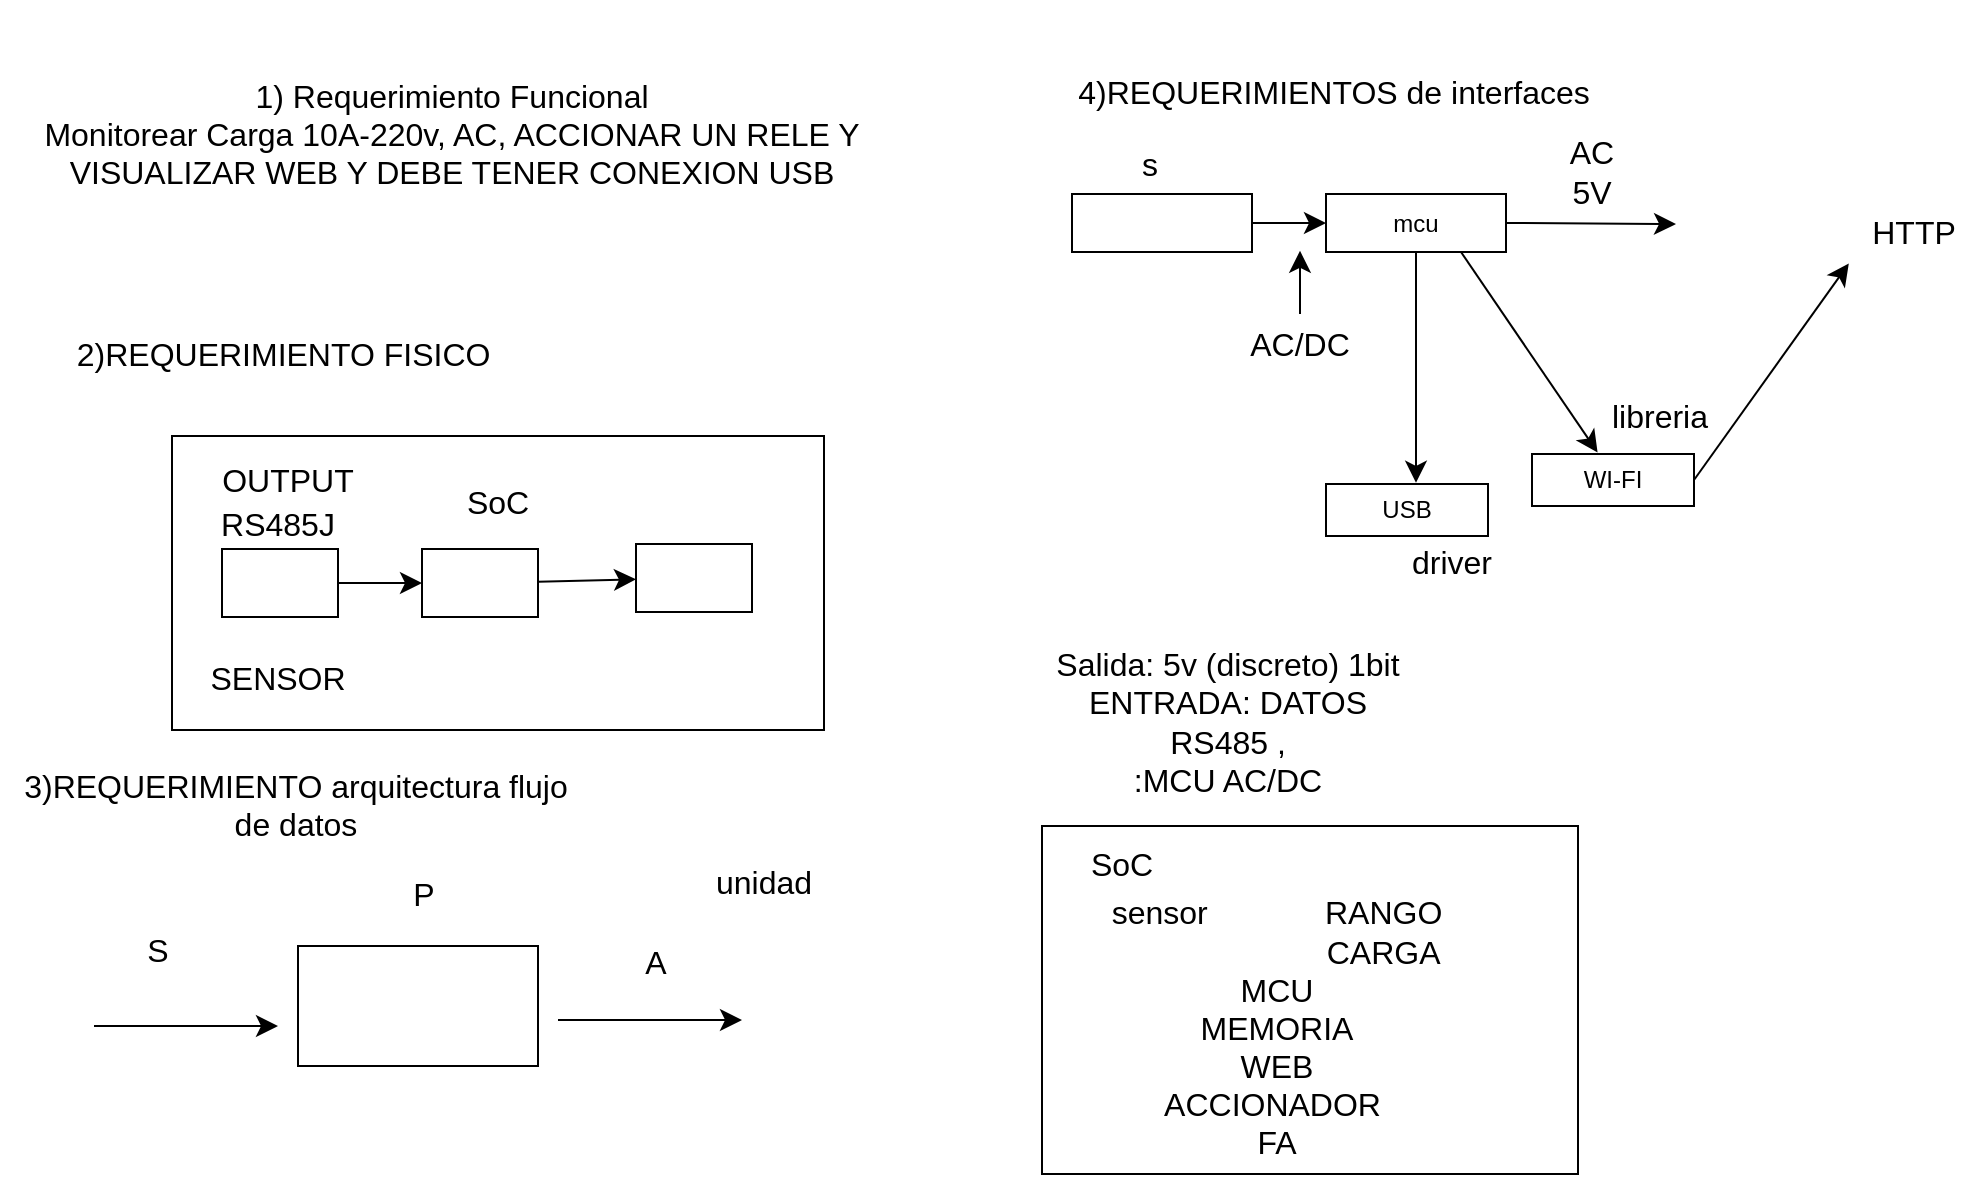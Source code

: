<mxfile version="24.7.0" type="github" pages="2">
  <diagram name="Página-1" id="2UYn3rsf6c--NWoE44eR">
    <mxGraphModel dx="1450" dy="1007" grid="0" gridSize="10" guides="1" tooltips="1" connect="1" arrows="1" fold="1" page="0" pageScale="1" pageWidth="827" pageHeight="1169" math="0" shadow="0">
      <root>
        <mxCell id="0" />
        <mxCell id="1" parent="0" />
        <mxCell id="fvo-ITZ8MycA1NzdALx_-41" value="" style="rounded=0;whiteSpace=wrap;html=1;" vertex="1" parent="1">
          <mxGeometry x="257" y="248" width="268" height="174" as="geometry" />
        </mxCell>
        <mxCell id="fvo-ITZ8MycA1NzdALx_-1" value="1) Requerimiento Funcional&lt;div&gt;Monitorear Carga 10A-220v, AC, ACCIONAR UN RELE Y VISUALIZAR WEB Y DEBE TENER CONEXION USB&lt;/div&gt;" style="text;html=1;align=center;verticalAlign=middle;whiteSpace=wrap;rounded=0;fontSize=16;" vertex="1" parent="1">
          <mxGeometry x="-264" y="-165" width="452" height="134" as="geometry" />
        </mxCell>
        <mxCell id="fvo-ITZ8MycA1NzdALx_-2" value="2)REQUERIMIENTO FISICO&amp;nbsp;&lt;div&gt;&lt;br&gt;&lt;/div&gt;" style="text;html=1;align=center;verticalAlign=middle;whiteSpace=wrap;rounded=0;fontSize=16;" vertex="1" parent="1">
          <mxGeometry x="-258" y="-5" width="276" height="53" as="geometry" />
        </mxCell>
        <mxCell id="fvo-ITZ8MycA1NzdALx_-3" value="" style="rounded=0;whiteSpace=wrap;html=1;" vertex="1" parent="1">
          <mxGeometry x="-178" y="53" width="326" height="147" as="geometry" />
        </mxCell>
        <mxCell id="fvo-ITZ8MycA1NzdALx_-4" value="OUTPUT" style="text;html=1;align=center;verticalAlign=middle;whiteSpace=wrap;rounded=0;fontSize=16;" vertex="1" parent="1">
          <mxGeometry x="-158" y="60" width="76" height="30" as="geometry" />
        </mxCell>
        <mxCell id="fvo-ITZ8MycA1NzdALx_-9" style="edgeStyle=none;curved=1;rounded=0;orthogonalLoop=1;jettySize=auto;html=1;fontSize=12;startSize=8;endSize=8;" edge="1" parent="1" source="fvo-ITZ8MycA1NzdALx_-5" target="fvo-ITZ8MycA1NzdALx_-6">
          <mxGeometry relative="1" as="geometry" />
        </mxCell>
        <mxCell id="fvo-ITZ8MycA1NzdALx_-5" value="" style="rounded=0;whiteSpace=wrap;html=1;" vertex="1" parent="1">
          <mxGeometry x="-153" y="109.5" width="58" height="34" as="geometry" />
        </mxCell>
        <mxCell id="fvo-ITZ8MycA1NzdALx_-10" style="edgeStyle=none;curved=1;rounded=0;orthogonalLoop=1;jettySize=auto;html=1;fontSize=12;startSize=8;endSize=8;" edge="1" parent="1" source="fvo-ITZ8MycA1NzdALx_-6" target="fvo-ITZ8MycA1NzdALx_-7">
          <mxGeometry relative="1" as="geometry" />
        </mxCell>
        <mxCell id="fvo-ITZ8MycA1NzdALx_-6" value="" style="rounded=0;whiteSpace=wrap;html=1;" vertex="1" parent="1">
          <mxGeometry x="-53" y="109.5" width="58" height="34" as="geometry" />
        </mxCell>
        <mxCell id="fvo-ITZ8MycA1NzdALx_-7" value="" style="rounded=0;whiteSpace=wrap;html=1;" vertex="1" parent="1">
          <mxGeometry x="54" y="107" width="58" height="34" as="geometry" />
        </mxCell>
        <mxCell id="fvo-ITZ8MycA1NzdALx_-8" value="SENSOR" style="text;html=1;align=center;verticalAlign=middle;whiteSpace=wrap;rounded=0;fontSize=16;" vertex="1" parent="1">
          <mxGeometry x="-155" y="159" width="60" height="30" as="geometry" />
        </mxCell>
        <mxCell id="fvo-ITZ8MycA1NzdALx_-11" value="RS485J" style="text;html=1;align=center;verticalAlign=middle;whiteSpace=wrap;rounded=0;fontSize=16;" vertex="1" parent="1">
          <mxGeometry x="-155" y="82" width="60" height="30" as="geometry" />
        </mxCell>
        <mxCell id="fvo-ITZ8MycA1NzdALx_-12" value="SoC" style="text;html=1;align=center;verticalAlign=middle;whiteSpace=wrap;rounded=0;fontSize=16;" vertex="1" parent="1">
          <mxGeometry x="-45" y="71" width="60" height="30" as="geometry" />
        </mxCell>
        <mxCell id="fvo-ITZ8MycA1NzdALx_-13" value="3)REQUERIMIENTO arquitectura flujo de datos&lt;div&gt;&lt;br&gt;&lt;/div&gt;" style="text;html=1;align=center;verticalAlign=middle;whiteSpace=wrap;rounded=0;fontSize=16;" vertex="1" parent="1">
          <mxGeometry x="-254" y="220" width="276" height="53" as="geometry" />
        </mxCell>
        <mxCell id="fvo-ITZ8MycA1NzdALx_-14" value="" style="rounded=0;whiteSpace=wrap;html=1;" vertex="1" parent="1">
          <mxGeometry x="-115" y="308" width="120" height="60" as="geometry" />
        </mxCell>
        <mxCell id="fvo-ITZ8MycA1NzdALx_-15" value="" style="endArrow=classic;html=1;rounded=0;fontSize=12;startSize=8;endSize=8;curved=1;" edge="1" parent="1">
          <mxGeometry width="50" height="50" relative="1" as="geometry">
            <mxPoint x="-217" y="348" as="sourcePoint" />
            <mxPoint x="-125" y="348" as="targetPoint" />
          </mxGeometry>
        </mxCell>
        <mxCell id="fvo-ITZ8MycA1NzdALx_-16" value="" style="endArrow=classic;html=1;rounded=0;fontSize=12;startSize=8;endSize=8;curved=1;" edge="1" parent="1">
          <mxGeometry width="50" height="50" relative="1" as="geometry">
            <mxPoint x="15" y="345" as="sourcePoint" />
            <mxPoint x="107" y="345" as="targetPoint" />
          </mxGeometry>
        </mxCell>
        <mxCell id="fvo-ITZ8MycA1NzdALx_-17" value="S" style="text;html=1;align=center;verticalAlign=middle;whiteSpace=wrap;rounded=0;fontSize=16;" vertex="1" parent="1">
          <mxGeometry x="-215" y="295" width="60" height="30" as="geometry" />
        </mxCell>
        <mxCell id="fvo-ITZ8MycA1NzdALx_-18" value="P" style="text;html=1;align=center;verticalAlign=middle;whiteSpace=wrap;rounded=0;fontSize=16;" vertex="1" parent="1">
          <mxGeometry x="-82" y="267" width="60" height="30" as="geometry" />
        </mxCell>
        <mxCell id="fvo-ITZ8MycA1NzdALx_-20" value="A" style="text;html=1;align=center;verticalAlign=middle;whiteSpace=wrap;rounded=0;fontSize=16;" vertex="1" parent="1">
          <mxGeometry x="34" y="301" width="60" height="30" as="geometry" />
        </mxCell>
        <mxCell id="fvo-ITZ8MycA1NzdALx_-21" value="unidad" style="text;html=1;align=center;verticalAlign=middle;whiteSpace=wrap;rounded=0;fontSize=16;" vertex="1" parent="1">
          <mxGeometry x="88" y="261" width="60" height="30" as="geometry" />
        </mxCell>
        <mxCell id="fvo-ITZ8MycA1NzdALx_-22" value="4)REQUERIMIENTOS de interfaces&lt;div&gt;&lt;br&gt;&lt;/div&gt;" style="text;html=1;align=center;verticalAlign=middle;whiteSpace=wrap;rounded=0;fontSize=16;" vertex="1" parent="1">
          <mxGeometry x="265" y="-136" width="276" height="53" as="geometry" />
        </mxCell>
        <mxCell id="fvo-ITZ8MycA1NzdALx_-26" style="edgeStyle=none;curved=1;rounded=0;orthogonalLoop=1;jettySize=auto;html=1;exitX=1;exitY=0.5;exitDx=0;exitDy=0;entryX=0;entryY=0.5;entryDx=0;entryDy=0;fontSize=12;startSize=8;endSize=8;" edge="1" parent="1" source="fvo-ITZ8MycA1NzdALx_-23" target="fvo-ITZ8MycA1NzdALx_-25">
          <mxGeometry relative="1" as="geometry" />
        </mxCell>
        <mxCell id="fvo-ITZ8MycA1NzdALx_-23" value="" style="rounded=0;whiteSpace=wrap;html=1;" vertex="1" parent="1">
          <mxGeometry x="272" y="-68" width="90" height="29" as="geometry" />
        </mxCell>
        <mxCell id="fvo-ITZ8MycA1NzdALx_-24" value="s" style="text;html=1;align=center;verticalAlign=middle;whiteSpace=wrap;rounded=0;fontSize=16;" vertex="1" parent="1">
          <mxGeometry x="281" y="-98" width="60" height="30" as="geometry" />
        </mxCell>
        <mxCell id="fvo-ITZ8MycA1NzdALx_-29" style="edgeStyle=none;curved=1;rounded=0;orthogonalLoop=1;jettySize=auto;html=1;exitX=1;exitY=0.5;exitDx=0;exitDy=0;fontSize=12;startSize=8;endSize=8;" edge="1" parent="1" source="fvo-ITZ8MycA1NzdALx_-25">
          <mxGeometry relative="1" as="geometry">
            <mxPoint x="574.0" y="-53" as="targetPoint" />
          </mxGeometry>
        </mxCell>
        <mxCell id="fvo-ITZ8MycA1NzdALx_-31" style="edgeStyle=none;curved=1;rounded=0;orthogonalLoop=1;jettySize=auto;html=1;fontSize=12;startSize=8;endSize=8;" edge="1" parent="1" source="fvo-ITZ8MycA1NzdALx_-25">
          <mxGeometry relative="1" as="geometry">
            <mxPoint x="444" y="76.4" as="targetPoint" />
          </mxGeometry>
        </mxCell>
        <mxCell id="fvo-ITZ8MycA1NzdALx_-32" style="edgeStyle=none;curved=1;rounded=0;orthogonalLoop=1;jettySize=auto;html=1;exitX=0.75;exitY=1;exitDx=0;exitDy=0;fontSize=12;startSize=8;endSize=8;" edge="1" parent="1" source="fvo-ITZ8MycA1NzdALx_-25">
          <mxGeometry relative="1" as="geometry">
            <mxPoint x="534.8" y="61.2" as="targetPoint" />
          </mxGeometry>
        </mxCell>
        <mxCell id="fvo-ITZ8MycA1NzdALx_-25" value="mcu" style="rounded=0;whiteSpace=wrap;html=1;" vertex="1" parent="1">
          <mxGeometry x="399" y="-68" width="90" height="29" as="geometry" />
        </mxCell>
        <mxCell id="fvo-ITZ8MycA1NzdALx_-28" style="edgeStyle=none;curved=1;rounded=0;orthogonalLoop=1;jettySize=auto;html=1;fontSize=12;startSize=8;endSize=8;" edge="1" parent="1" source="fvo-ITZ8MycA1NzdALx_-27">
          <mxGeometry relative="1" as="geometry">
            <mxPoint x="386" y="-39.6" as="targetPoint" />
          </mxGeometry>
        </mxCell>
        <mxCell id="fvo-ITZ8MycA1NzdALx_-27" value="AC/DC" style="text;html=1;align=center;verticalAlign=middle;whiteSpace=wrap;rounded=0;fontSize=16;" vertex="1" parent="1">
          <mxGeometry x="356" y="-8" width="60" height="30" as="geometry" />
        </mxCell>
        <mxCell id="fvo-ITZ8MycA1NzdALx_-30" value="AC&lt;br&gt;5V" style="text;html=1;align=center;verticalAlign=middle;whiteSpace=wrap;rounded=0;fontSize=16;" vertex="1" parent="1">
          <mxGeometry x="502" y="-94" width="60" height="30" as="geometry" />
        </mxCell>
        <mxCell id="fvo-ITZ8MycA1NzdALx_-33" value="USB" style="rounded=0;whiteSpace=wrap;html=1;" vertex="1" parent="1">
          <mxGeometry x="399" y="77" width="81" height="26" as="geometry" />
        </mxCell>
        <mxCell id="fvo-ITZ8MycA1NzdALx_-38" style="edgeStyle=none;curved=1;rounded=0;orthogonalLoop=1;jettySize=auto;html=1;exitX=1;exitY=0.5;exitDx=0;exitDy=0;fontSize=12;startSize=8;endSize=8;" edge="1" parent="1" source="fvo-ITZ8MycA1NzdALx_-34">
          <mxGeometry relative="1" as="geometry">
            <mxPoint x="660.4" y="-33.2" as="targetPoint" />
          </mxGeometry>
        </mxCell>
        <mxCell id="fvo-ITZ8MycA1NzdALx_-34" value="WI-FI" style="rounded=0;whiteSpace=wrap;html=1;" vertex="1" parent="1">
          <mxGeometry x="502" y="62" width="81" height="26" as="geometry" />
        </mxCell>
        <mxCell id="fvo-ITZ8MycA1NzdALx_-35" value="driver" style="text;html=1;align=center;verticalAlign=middle;whiteSpace=wrap;rounded=0;fontSize=16;" vertex="1" parent="1">
          <mxGeometry x="432" y="101" width="60" height="30" as="geometry" />
        </mxCell>
        <mxCell id="fvo-ITZ8MycA1NzdALx_-36" value="libreria" style="text;html=1;align=center;verticalAlign=middle;whiteSpace=wrap;rounded=0;fontSize=16;" vertex="1" parent="1">
          <mxGeometry x="536" y="28" width="60" height="30" as="geometry" />
        </mxCell>
        <mxCell id="fvo-ITZ8MycA1NzdALx_-37" value="Salida: 5v (discreto) 1bit&lt;br&gt;ENTRADA: DATOS RS485 ,&lt;br&gt;:MCU AC/DC" style="text;html=1;align=center;verticalAlign=middle;whiteSpace=wrap;rounded=0;fontSize=16;" vertex="1" parent="1">
          <mxGeometry x="257" y="141" width="186" height="109" as="geometry" />
        </mxCell>
        <mxCell id="fvo-ITZ8MycA1NzdALx_-39" value="HTTP" style="text;html=1;align=center;verticalAlign=middle;whiteSpace=wrap;rounded=0;fontSize=16;" vertex="1" parent="1">
          <mxGeometry x="663" y="-64" width="60" height="30" as="geometry" />
        </mxCell>
        <mxCell id="fvo-ITZ8MycA1NzdALx_-40" value="sensor&lt;span style=&quot;white-space: pre;&quot;&gt;&#x9;&lt;/span&gt;&lt;span style=&quot;white-space: pre;&quot;&gt;&#x9;&lt;/span&gt;RANGO&lt;br&gt;&lt;span style=&quot;white-space: pre;&quot;&gt;&#x9;&lt;/span&gt;&lt;span style=&quot;white-space: pre;&quot;&gt;&#x9;&lt;span style=&quot;white-space: pre;&quot;&gt;&#x9;&lt;/span&gt;&lt;/span&gt;CARGA&lt;div&gt;&lt;span style=&quot;background-color: initial;&quot;&gt;MCU&lt;/span&gt;&lt;div&gt;MEMORIA&lt;/div&gt;&lt;div&gt;WEB&lt;/div&gt;&lt;div&gt;ACCIONADOR&amp;nbsp;&lt;/div&gt;&lt;div&gt;FA&lt;/div&gt;&lt;/div&gt;" style="text;html=1;align=center;verticalAlign=middle;whiteSpace=wrap;rounded=0;fontSize=16;" vertex="1" parent="1">
          <mxGeometry x="275" y="308" width="199" height="81" as="geometry" />
        </mxCell>
        <mxCell id="fvo-ITZ8MycA1NzdALx_-42" value="SoC" style="text;html=1;align=center;verticalAlign=middle;whiteSpace=wrap;rounded=0;fontSize=16;" vertex="1" parent="1">
          <mxGeometry x="267" y="252" width="60" height="30" as="geometry" />
        </mxCell>
      </root>
    </mxGraphModel>
  </diagram>
  <diagram id="I6DV_vP40I9s3178BaNp" name="Página-2">
    <mxGraphModel dx="1567" dy="1074" grid="0" gridSize="10" guides="1" tooltips="1" connect="1" arrows="1" fold="1" page="0" pageScale="1" pageWidth="827" pageHeight="1169" math="0" shadow="0">
      <root>
        <mxCell id="0" />
        <mxCell id="1" parent="0" />
        <mxCell id="EqRYCd5SjaC47FqeV77G-1" value="" style="rounded=0;whiteSpace=wrap;html=1;" vertex="1" parent="1">
          <mxGeometry x="257" y="248" width="268" height="174" as="geometry" />
        </mxCell>
        <mxCell id="EqRYCd5SjaC47FqeV77G-2" value="2)REQUERIMIENTO FISICO&amp;nbsp;&lt;div&gt;&lt;br&gt;&lt;/div&gt;" style="text;html=1;align=center;verticalAlign=middle;whiteSpace=wrap;rounded=0;fontSize=16;" vertex="1" parent="1">
          <mxGeometry x="-258" y="-5" width="276" height="53" as="geometry" />
        </mxCell>
        <mxCell id="EqRYCd5SjaC47FqeV77G-3" value="" style="rounded=0;whiteSpace=wrap;html=1;" vertex="1" parent="1">
          <mxGeometry x="-224" y="36" width="404" height="165" as="geometry" />
        </mxCell>
        <mxCell id="EqRYCd5SjaC47FqeV77G-4" value="OUTPUT" style="text;html=1;align=center;verticalAlign=middle;whiteSpace=wrap;rounded=0;fontSize=16;" vertex="1" parent="1">
          <mxGeometry x="-158" y="60" width="76" height="30" as="geometry" />
        </mxCell>
        <mxCell id="EqRYCd5SjaC47FqeV77G-6" value="" style="rounded=0;whiteSpace=wrap;html=1;" vertex="1" parent="1">
          <mxGeometry x="-153" y="110" width="58" height="33.5" as="geometry" />
        </mxCell>
        <mxCell id="EqRYCd5SjaC47FqeV77G-8" value="mcu" style="rounded=0;whiteSpace=wrap;html=1;" vertex="1" parent="1">
          <mxGeometry x="-53" y="109.5" width="58" height="34" as="geometry" />
        </mxCell>
        <mxCell id="EqRYCd5SjaC47FqeV77G-9" value="" style="rounded=0;whiteSpace=wrap;html=1;" vertex="1" parent="1">
          <mxGeometry x="54" y="107" width="58" height="34" as="geometry" />
        </mxCell>
        <mxCell id="EqRYCd5SjaC47FqeV77G-10" value="SENSOR" style="text;html=1;align=center;verticalAlign=middle;whiteSpace=wrap;rounded=0;fontSize=16;" vertex="1" parent="1">
          <mxGeometry x="-155" y="159" width="60" height="30" as="geometry" />
        </mxCell>
        <mxCell id="EqRYCd5SjaC47FqeV77G-11" value="RS485J" style="text;html=1;align=center;verticalAlign=middle;whiteSpace=wrap;rounded=0;fontSize=16;" vertex="1" parent="1">
          <mxGeometry x="-155" y="82" width="60" height="30" as="geometry" />
        </mxCell>
        <mxCell id="EqRYCd5SjaC47FqeV77G-12" value="SoC" style="text;html=1;align=center;verticalAlign=middle;whiteSpace=wrap;rounded=0;fontSize=16;" vertex="1" parent="1">
          <mxGeometry x="-222" y="36" width="60" height="30" as="geometry" />
        </mxCell>
        <mxCell id="EqRYCd5SjaC47FqeV77G-13" value="3)REQUERIMIENTO arquitectura flujo de datos&lt;div&gt;&lt;br&gt;&lt;/div&gt;" style="text;html=1;align=center;verticalAlign=middle;whiteSpace=wrap;rounded=0;fontSize=16;" vertex="1" parent="1">
          <mxGeometry x="-254" y="220" width="276" height="53" as="geometry" />
        </mxCell>
        <mxCell id="EqRYCd5SjaC47FqeV77G-14" value="" style="rounded=0;whiteSpace=wrap;html=1;" vertex="1" parent="1">
          <mxGeometry x="-115" y="308" width="120" height="60" as="geometry" />
        </mxCell>
        <mxCell id="EqRYCd5SjaC47FqeV77G-15" value="" style="endArrow=classic;html=1;rounded=0;fontSize=12;startSize=8;endSize=8;curved=1;" edge="1" parent="1">
          <mxGeometry width="50" height="50" relative="1" as="geometry">
            <mxPoint x="-217" y="348" as="sourcePoint" />
            <mxPoint x="-125" y="348" as="targetPoint" />
          </mxGeometry>
        </mxCell>
        <mxCell id="EqRYCd5SjaC47FqeV77G-16" value="" style="endArrow=classic;html=1;rounded=0;fontSize=12;startSize=8;endSize=8;curved=1;" edge="1" parent="1">
          <mxGeometry width="50" height="50" relative="1" as="geometry">
            <mxPoint x="15" y="345" as="sourcePoint" />
            <mxPoint x="107" y="345" as="targetPoint" />
          </mxGeometry>
        </mxCell>
        <mxCell id="EqRYCd5SjaC47FqeV77G-17" value="S" style="text;html=1;align=center;verticalAlign=middle;whiteSpace=wrap;rounded=0;fontSize=16;" vertex="1" parent="1">
          <mxGeometry x="-215" y="295" width="60" height="30" as="geometry" />
        </mxCell>
        <mxCell id="EqRYCd5SjaC47FqeV77G-18" value="P" style="text;html=1;align=center;verticalAlign=middle;whiteSpace=wrap;rounded=0;fontSize=16;" vertex="1" parent="1">
          <mxGeometry x="-82" y="267" width="60" height="30" as="geometry" />
        </mxCell>
        <mxCell id="EqRYCd5SjaC47FqeV77G-19" value="A" style="text;html=1;align=center;verticalAlign=middle;whiteSpace=wrap;rounded=0;fontSize=16;" vertex="1" parent="1">
          <mxGeometry x="34" y="301" width="60" height="30" as="geometry" />
        </mxCell>
        <mxCell id="EqRYCd5SjaC47FqeV77G-20" value="unidad" style="text;html=1;align=center;verticalAlign=middle;whiteSpace=wrap;rounded=0;fontSize=16;" vertex="1" parent="1">
          <mxGeometry x="88" y="261" width="60" height="30" as="geometry" />
        </mxCell>
        <mxCell id="EqRYCd5SjaC47FqeV77G-21" value="4)REQUERIMIENTOS de interfaces&lt;div&gt;&lt;br&gt;&lt;/div&gt;" style="text;html=1;align=center;verticalAlign=middle;whiteSpace=wrap;rounded=0;fontSize=16;" vertex="1" parent="1">
          <mxGeometry x="281" y="-166" width="276" height="53" as="geometry" />
        </mxCell>
        <mxCell id="EqRYCd5SjaC47FqeV77G-22" style="edgeStyle=none;curved=1;rounded=0;orthogonalLoop=1;jettySize=auto;html=1;exitX=1;exitY=0.5;exitDx=0;exitDy=0;entryX=0;entryY=0.5;entryDx=0;entryDy=0;fontSize=12;startSize=8;endSize=8;" edge="1" parent="1" source="EqRYCd5SjaC47FqeV77G-23" target="EqRYCd5SjaC47FqeV77G-28">
          <mxGeometry relative="1" as="geometry" />
        </mxCell>
        <mxCell id="EqRYCd5SjaC47FqeV77G-23" value="&lt;span style=&quot;font-size: 16px;&quot;&gt;sensor de calidad de aire&lt;/span&gt;" style="rounded=0;whiteSpace=wrap;html=1;" vertex="1" parent="1">
          <mxGeometry x="252" y="-115" width="109" height="56" as="geometry" />
        </mxCell>
        <mxCell id="EqRYCd5SjaC47FqeV77G-25" style="edgeStyle=none;curved=1;rounded=0;orthogonalLoop=1;jettySize=auto;html=1;exitX=1;exitY=0.5;exitDx=0;exitDy=0;fontSize=12;startSize=8;endSize=8;" edge="1" parent="1" source="EqRYCd5SjaC47FqeV77G-28">
          <mxGeometry relative="1" as="geometry">
            <mxPoint x="574.0" y="-53" as="targetPoint" />
          </mxGeometry>
        </mxCell>
        <mxCell id="EqRYCd5SjaC47FqeV77G-26" style="edgeStyle=none;curved=1;rounded=0;orthogonalLoop=1;jettySize=auto;html=1;fontSize=12;startSize=8;endSize=8;" edge="1" parent="1" source="EqRYCd5SjaC47FqeV77G-28">
          <mxGeometry relative="1" as="geometry">
            <mxPoint x="444" y="76.4" as="targetPoint" />
          </mxGeometry>
        </mxCell>
        <mxCell id="EqRYCd5SjaC47FqeV77G-27" style="edgeStyle=none;curved=1;rounded=0;orthogonalLoop=1;jettySize=auto;html=1;exitX=0.75;exitY=1;exitDx=0;exitDy=0;fontSize=12;startSize=8;endSize=8;" edge="1" parent="1" source="EqRYCd5SjaC47FqeV77G-28">
          <mxGeometry relative="1" as="geometry">
            <mxPoint x="534.8" y="61.2" as="targetPoint" />
          </mxGeometry>
        </mxCell>
        <mxCell id="EqRYCd5SjaC47FqeV77G-28" value="mcu" style="rounded=0;whiteSpace=wrap;html=1;" vertex="1" parent="1">
          <mxGeometry x="399" y="-68" width="90" height="29" as="geometry" />
        </mxCell>
        <mxCell id="EqRYCd5SjaC47FqeV77G-29" style="edgeStyle=none;curved=1;rounded=0;orthogonalLoop=1;jettySize=auto;html=1;fontSize=12;startSize=8;endSize=8;" edge="1" parent="1" source="EqRYCd5SjaC47FqeV77G-30">
          <mxGeometry relative="1" as="geometry">
            <mxPoint x="386" y="-39.6" as="targetPoint" />
          </mxGeometry>
        </mxCell>
        <mxCell id="EqRYCd5SjaC47FqeV77G-30" value="AC/DC" style="text;html=1;align=center;verticalAlign=middle;whiteSpace=wrap;rounded=0;fontSize=16;" vertex="1" parent="1">
          <mxGeometry x="356" y="-8" width="60" height="30" as="geometry" />
        </mxCell>
        <mxCell id="EqRYCd5SjaC47FqeV77G-31" value="AC&lt;br&gt;5V" style="text;html=1;align=center;verticalAlign=middle;whiteSpace=wrap;rounded=0;fontSize=16;" vertex="1" parent="1">
          <mxGeometry x="502" y="-94" width="60" height="30" as="geometry" />
        </mxCell>
        <mxCell id="EqRYCd5SjaC47FqeV77G-32" value="USB" style="rounded=0;whiteSpace=wrap;html=1;" vertex="1" parent="1">
          <mxGeometry x="399" y="77" width="81" height="26" as="geometry" />
        </mxCell>
        <mxCell id="EqRYCd5SjaC47FqeV77G-33" style="edgeStyle=none;curved=1;rounded=0;orthogonalLoop=1;jettySize=auto;html=1;exitX=1;exitY=0.5;exitDx=0;exitDy=0;fontSize=12;startSize=8;endSize=8;" edge="1" parent="1" source="EqRYCd5SjaC47FqeV77G-34">
          <mxGeometry relative="1" as="geometry">
            <mxPoint x="660.4" y="-33.2" as="targetPoint" />
          </mxGeometry>
        </mxCell>
        <mxCell id="EqRYCd5SjaC47FqeV77G-34" value="WI-FI" style="rounded=0;whiteSpace=wrap;html=1;" vertex="1" parent="1">
          <mxGeometry x="502" y="62" width="81" height="26" as="geometry" />
        </mxCell>
        <mxCell id="EqRYCd5SjaC47FqeV77G-35" value="driver" style="text;html=1;align=center;verticalAlign=middle;whiteSpace=wrap;rounded=0;fontSize=16;" vertex="1" parent="1">
          <mxGeometry x="432" y="101" width="60" height="30" as="geometry" />
        </mxCell>
        <mxCell id="EqRYCd5SjaC47FqeV77G-36" value="libreria" style="text;html=1;align=center;verticalAlign=middle;whiteSpace=wrap;rounded=0;fontSize=16;" vertex="1" parent="1">
          <mxGeometry x="536" y="28" width="60" height="30" as="geometry" />
        </mxCell>
        <mxCell id="EqRYCd5SjaC47FqeV77G-37" value="Salida: 5v (discreto) 1bit&lt;br&gt;ENTRADA: DATOS RS485 ,&lt;br&gt;:MCU AC/DC" style="text;html=1;align=center;verticalAlign=middle;whiteSpace=wrap;rounded=0;fontSize=16;" vertex="1" parent="1">
          <mxGeometry x="257" y="141" width="186" height="109" as="geometry" />
        </mxCell>
        <mxCell id="EqRYCd5SjaC47FqeV77G-38" value="HTTP" style="text;html=1;align=center;verticalAlign=middle;whiteSpace=wrap;rounded=0;fontSize=16;" vertex="1" parent="1">
          <mxGeometry x="663" y="-64" width="60" height="30" as="geometry" />
        </mxCell>
        <mxCell id="EqRYCd5SjaC47FqeV77G-39" value="sensor&lt;span style=&quot;white-space: pre;&quot;&gt;&#x9;&lt;/span&gt;&lt;span style=&quot;white-space: pre;&quot;&gt;&#x9;&lt;/span&gt;RANGO&lt;br&gt;&lt;span style=&quot;white-space: pre;&quot;&gt;&#x9;&lt;/span&gt;&lt;span style=&quot;white-space: pre;&quot;&gt;&#x9;&lt;span style=&quot;white-space: pre;&quot;&gt;&#x9;&lt;/span&gt;&lt;/span&gt;CARGA&lt;div&gt;&lt;span style=&quot;background-color: initial;&quot;&gt;MCU&lt;/span&gt;&lt;div&gt;MEMORIA&lt;/div&gt;&lt;div&gt;WEB&lt;/div&gt;&lt;div&gt;ACCIONADOR&amp;nbsp;&lt;/div&gt;&lt;div&gt;FA&lt;/div&gt;&lt;/div&gt;" style="text;html=1;align=center;verticalAlign=middle;whiteSpace=wrap;rounded=0;fontSize=16;" vertex="1" parent="1">
          <mxGeometry x="275" y="308" width="199" height="81" as="geometry" />
        </mxCell>
        <mxCell id="EqRYCd5SjaC47FqeV77G-40" value="SoC" style="text;html=1;align=center;verticalAlign=middle;whiteSpace=wrap;rounded=0;fontSize=16;" vertex="1" parent="1">
          <mxGeometry x="267" y="252" width="60" height="30" as="geometry" />
        </mxCell>
        <mxCell id="EcExSLJxu5trE1DuMTyp-1" value="1) Requerimiento Funcional&lt;div&gt;Monitorear Calidad del aire y humedad del ambiente, y la información se transmite a un servidor en la nube.&lt;br&gt;el sistema posee una gestión de eficiencia de energía y periféricos externos.&lt;br&gt;Operatividad:&amp;nbsp;&lt;/div&gt;&lt;li&gt;Sensores de calidad del aire y humedad&amp;nbsp;&lt;/li&gt;&lt;li&gt;Procesamiento de datos para calcular índices de calidad del aire.&lt;/li&gt;&lt;li&gt;Comunicación inalámbrica (WiFi, LoRaWAN) para transmitir datos al servidor en la nube.&lt;/li&gt;&lt;li&gt;Gestión eficiente de energía mediante un PMU (Power Management Unit).&lt;/li&gt;" style="text;html=1;align=center;verticalAlign=middle;whiteSpace=wrap;rounded=0;fontSize=16;" vertex="1" parent="1">
          <mxGeometry x="-281" y="-305" width="480" height="275" as="geometry" />
        </mxCell>
        <mxCell id="B1NkYvrHFpxYlTYxRBmK-1" value="" style="shape=link;html=1;rounded=0;fontSize=12;startSize=8;endSize=8;curved=1;" edge="1" parent="1">
          <mxGeometry width="100" relative="1" as="geometry">
            <mxPoint x="8" y="125.94" as="sourcePoint" />
            <mxPoint x="52" y="125.94" as="targetPoint" />
          </mxGeometry>
        </mxCell>
        <mxCell id="B1NkYvrHFpxYlTYxRBmK-2" value="" style="shape=link;html=1;rounded=0;fontSize=12;startSize=8;endSize=8;curved=1;width=-4.444;" edge="1" parent="1">
          <mxGeometry width="100" relative="1" as="geometry">
            <mxPoint x="-95" y="125.94" as="sourcePoint" />
            <mxPoint x="-51" y="125.94" as="targetPoint" />
          </mxGeometry>
        </mxCell>
        <mxCell id="B1NkYvrHFpxYlTYxRBmK-4" style="edgeStyle=none;curved=1;rounded=0;orthogonalLoop=1;jettySize=auto;html=1;entryX=0;entryY=0.75;entryDx=0;entryDy=0;fontSize=12;startSize=8;endSize=8;" edge="1" parent="1" source="B1NkYvrHFpxYlTYxRBmK-3" target="EqRYCd5SjaC47FqeV77G-28">
          <mxGeometry relative="1" as="geometry" />
        </mxCell>
        <mxCell id="B1NkYvrHFpxYlTYxRBmK-3" value="&lt;span style=&quot;font-size: 16px;&quot;&gt;sensor de humedad&lt;/span&gt;" style="rounded=0;whiteSpace=wrap;html=1;" vertex="1" parent="1">
          <mxGeometry x="249.5" y="-23" width="90" height="39" as="geometry" />
        </mxCell>
      </root>
    </mxGraphModel>
  </diagram>
</mxfile>
